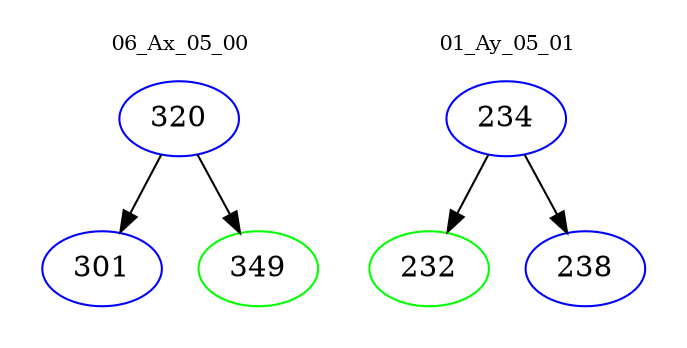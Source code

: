 digraph{
subgraph cluster_0 {
color = white
label = "06_Ax_05_00";
fontsize=10;
T0_320 [label="320", color="blue"]
T0_320 -> T0_301 [color="black"]
T0_301 [label="301", color="blue"]
T0_320 -> T0_349 [color="black"]
T0_349 [label="349", color="green"]
}
subgraph cluster_1 {
color = white
label = "01_Ay_05_01";
fontsize=10;
T1_234 [label="234", color="blue"]
T1_234 -> T1_232 [color="black"]
T1_232 [label="232", color="green"]
T1_234 -> T1_238 [color="black"]
T1_238 [label="238", color="blue"]
}
}

